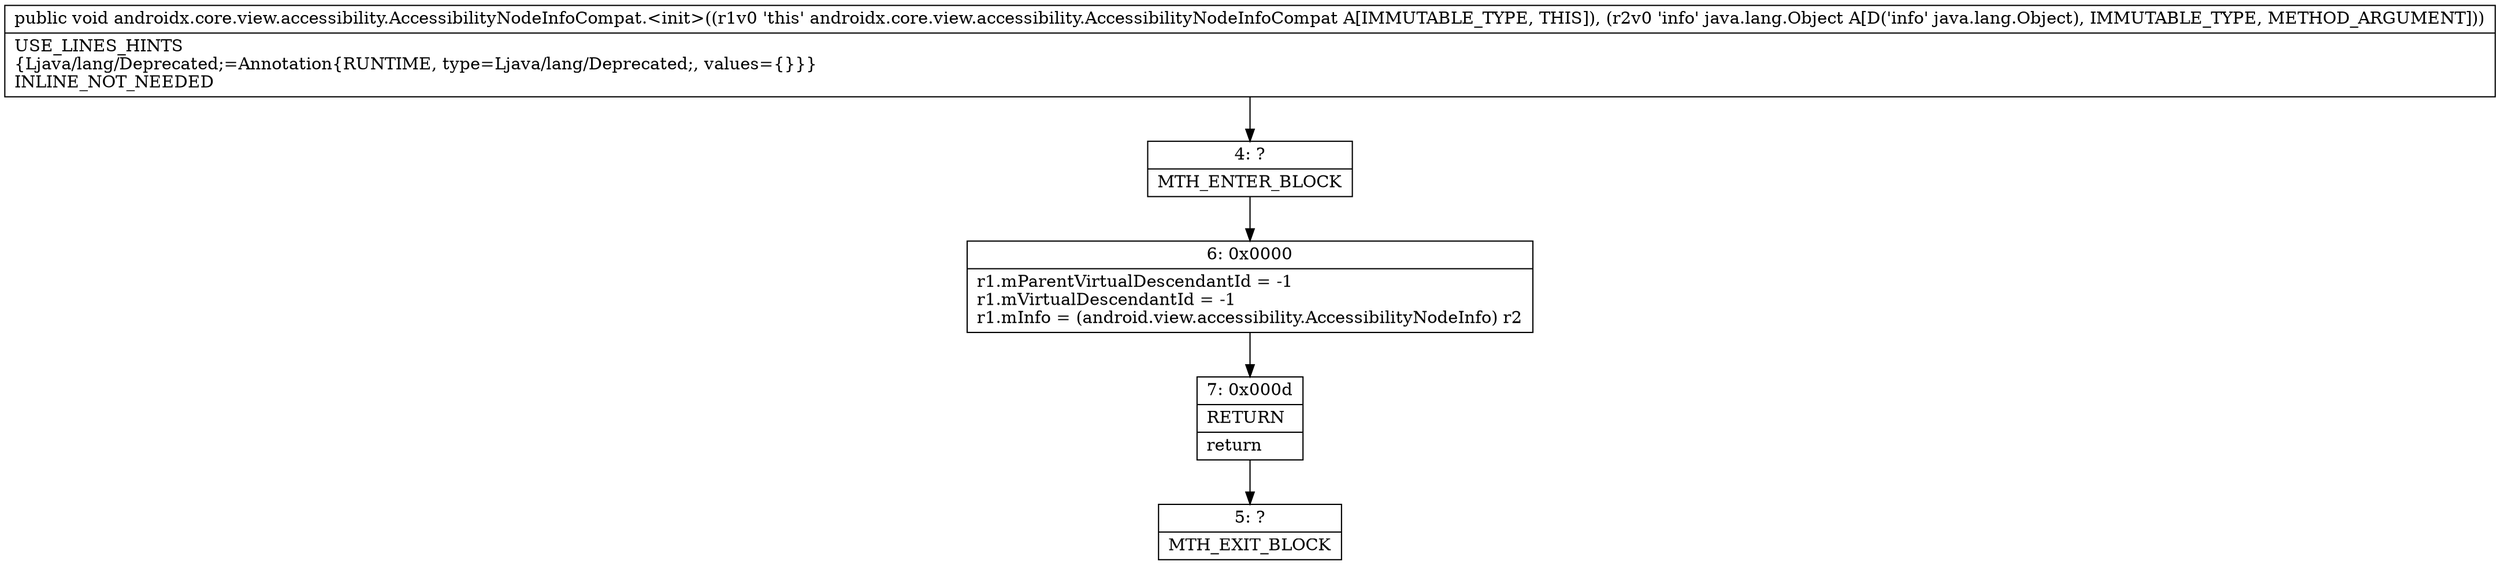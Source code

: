digraph "CFG forandroidx.core.view.accessibility.AccessibilityNodeInfoCompat.\<init\>(Ljava\/lang\/Object;)V" {
Node_4 [shape=record,label="{4\:\ ?|MTH_ENTER_BLOCK\l}"];
Node_6 [shape=record,label="{6\:\ 0x0000|r1.mParentVirtualDescendantId = \-1\lr1.mVirtualDescendantId = \-1\lr1.mInfo = (android.view.accessibility.AccessibilityNodeInfo) r2\l}"];
Node_7 [shape=record,label="{7\:\ 0x000d|RETURN\l|return\l}"];
Node_5 [shape=record,label="{5\:\ ?|MTH_EXIT_BLOCK\l}"];
MethodNode[shape=record,label="{public void androidx.core.view.accessibility.AccessibilityNodeInfoCompat.\<init\>((r1v0 'this' androidx.core.view.accessibility.AccessibilityNodeInfoCompat A[IMMUTABLE_TYPE, THIS]), (r2v0 'info' java.lang.Object A[D('info' java.lang.Object), IMMUTABLE_TYPE, METHOD_ARGUMENT]))  | USE_LINES_HINTS\l\{Ljava\/lang\/Deprecated;=Annotation\{RUNTIME, type=Ljava\/lang\/Deprecated;, values=\{\}\}\}\lINLINE_NOT_NEEDED\l}"];
MethodNode -> Node_4;Node_4 -> Node_6;
Node_6 -> Node_7;
Node_7 -> Node_5;
}

